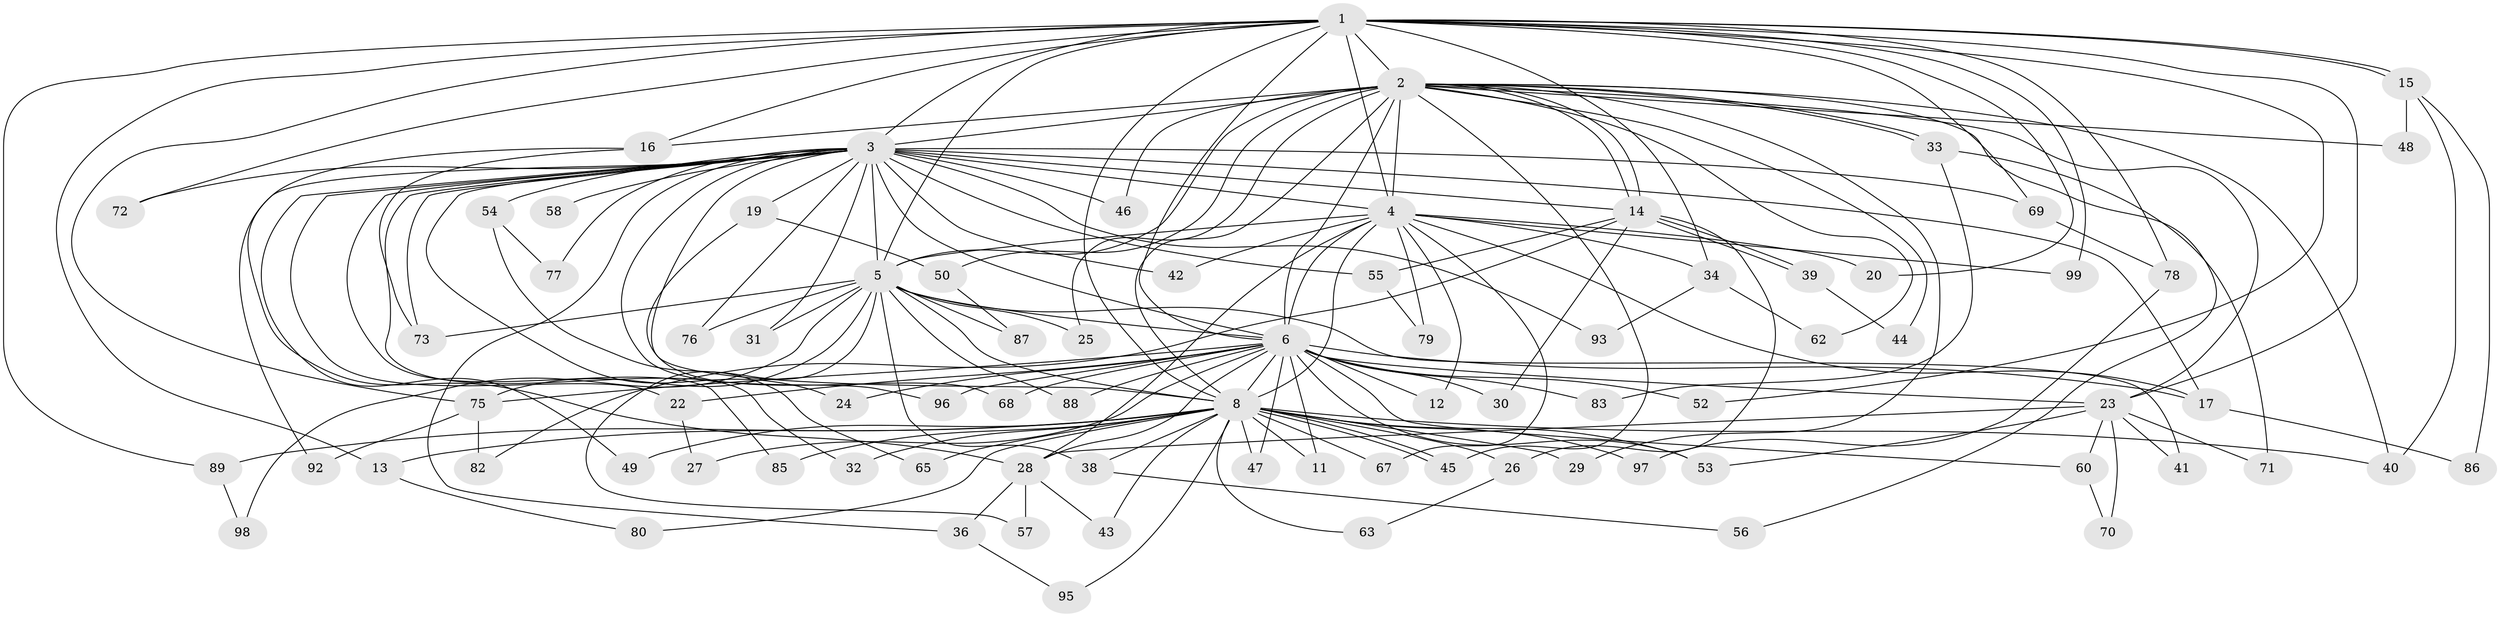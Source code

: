 // original degree distribution, {22: 0.01, 26: 0.01, 21: 0.02, 20: 0.01, 15: 0.02, 14: 0.01, 30: 0.01, 24: 0.01, 2: 0.57, 3: 0.17, 9: 0.01, 4: 0.11, 5: 0.02, 7: 0.02}
// Generated by graph-tools (version 1.1) at 2025/38/02/21/25 10:38:52]
// undirected, 81 vertices, 176 edges
graph export_dot {
graph [start="1"]
  node [color=gray90,style=filled];
  1 [super="+18"];
  2 [super="+51"];
  3 [super="+10"];
  4 [super="+84"];
  5 [super="+7"];
  6 [super="+9"];
  8 [super="+21"];
  11;
  12;
  13;
  14 [super="+64"];
  15 [super="+66"];
  16 [super="+90"];
  17 [super="+94"];
  19;
  20;
  22;
  23 [super="+35"];
  24;
  25;
  26;
  27;
  28 [super="+59"];
  29 [super="+37"];
  30;
  31;
  32;
  33;
  34;
  36;
  38;
  39;
  40 [super="+61"];
  41;
  42;
  43;
  44;
  45 [super="+100"];
  46;
  47;
  48;
  49;
  50;
  52;
  53 [super="+91"];
  54;
  55;
  56;
  57;
  58;
  60;
  62;
  63;
  65;
  67;
  68;
  69;
  70;
  71;
  72;
  73 [super="+74"];
  75 [super="+81"];
  76;
  77;
  78;
  79;
  80;
  82;
  83;
  85;
  86;
  87;
  88;
  89;
  92;
  93;
  95;
  96;
  97;
  98;
  99;
  1 -- 2;
  1 -- 3 [weight=2];
  1 -- 4 [weight=3];
  1 -- 5 [weight=2];
  1 -- 6 [weight=2];
  1 -- 8;
  1 -- 13;
  1 -- 15;
  1 -- 15;
  1 -- 16;
  1 -- 34;
  1 -- 52;
  1 -- 69;
  1 -- 72;
  1 -- 75;
  1 -- 78;
  1 -- 89;
  1 -- 99;
  1 -- 20;
  1 -- 23;
  2 -- 3 [weight=2];
  2 -- 4;
  2 -- 5 [weight=2];
  2 -- 6 [weight=2];
  2 -- 8 [weight=2];
  2 -- 14;
  2 -- 14;
  2 -- 16;
  2 -- 25;
  2 -- 29;
  2 -- 33;
  2 -- 33;
  2 -- 40;
  2 -- 44;
  2 -- 46;
  2 -- 48;
  2 -- 50;
  2 -- 56;
  2 -- 62;
  2 -- 23;
  2 -- 45;
  3 -- 4 [weight=2];
  3 -- 5 [weight=4];
  3 -- 6 [weight=4];
  3 -- 8 [weight=2];
  3 -- 19 [weight=2];
  3 -- 24;
  3 -- 31;
  3 -- 32;
  3 -- 49;
  3 -- 55;
  3 -- 58 [weight=2];
  3 -- 72;
  3 -- 76;
  3 -- 77;
  3 -- 85;
  3 -- 92;
  3 -- 69;
  3 -- 73;
  3 -- 17;
  3 -- 22;
  3 -- 93;
  3 -- 96;
  3 -- 36;
  3 -- 42;
  3 -- 46;
  3 -- 54;
  3 -- 14;
  4 -- 5 [weight=2];
  4 -- 6 [weight=2];
  4 -- 8;
  4 -- 12;
  4 -- 20;
  4 -- 28;
  4 -- 34;
  4 -- 42;
  4 -- 67;
  4 -- 79;
  4 -- 99;
  4 -- 17;
  5 -- 6 [weight=4];
  5 -- 8 [weight=2];
  5 -- 31;
  5 -- 38;
  5 -- 41;
  5 -- 75;
  5 -- 98;
  5 -- 76;
  5 -- 87;
  5 -- 88;
  5 -- 25;
  5 -- 57;
  5 -- 73;
  6 -- 8 [weight=2];
  6 -- 17;
  6 -- 23;
  6 -- 24;
  6 -- 28;
  6 -- 30;
  6 -- 47;
  6 -- 52;
  6 -- 68;
  6 -- 83;
  6 -- 88;
  6 -- 96;
  6 -- 27;
  6 -- 11;
  6 -- 12;
  6 -- 22;
  6 -- 60;
  6 -- 75;
  6 -- 53;
  8 -- 11;
  8 -- 13;
  8 -- 26;
  8 -- 29 [weight=2];
  8 -- 32;
  8 -- 38;
  8 -- 40;
  8 -- 43;
  8 -- 45;
  8 -- 45;
  8 -- 47;
  8 -- 53;
  8 -- 63;
  8 -- 65;
  8 -- 67;
  8 -- 85;
  8 -- 89;
  8 -- 95;
  8 -- 97;
  8 -- 49;
  8 -- 80;
  13 -- 80;
  14 -- 26;
  14 -- 30;
  14 -- 39;
  14 -- 39;
  14 -- 55;
  14 -- 82;
  15 -- 48;
  15 -- 40;
  15 -- 86;
  16 -- 73;
  16 -- 28;
  17 -- 86;
  19 -- 50;
  19 -- 68;
  22 -- 27;
  23 -- 41;
  23 -- 53;
  23 -- 71;
  23 -- 70;
  23 -- 28;
  23 -- 60;
  26 -- 63;
  28 -- 43;
  28 -- 57;
  28 -- 36;
  33 -- 71;
  33 -- 83;
  34 -- 62;
  34 -- 93;
  36 -- 95;
  38 -- 56;
  39 -- 44;
  50 -- 87;
  54 -- 65;
  54 -- 77;
  55 -- 79;
  60 -- 70;
  69 -- 78;
  75 -- 82;
  75 -- 92;
  78 -- 97;
  89 -- 98;
}
